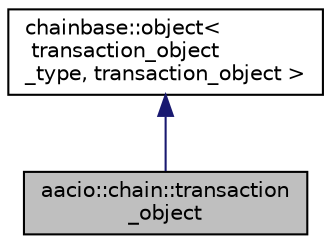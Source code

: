 digraph "aacio::chain::transaction_object"
{
  edge [fontname="Helvetica",fontsize="10",labelfontname="Helvetica",labelfontsize="10"];
  node [fontname="Helvetica",fontsize="10",shape=record];
  Node2 [label="aacio::chain::transaction\l_object",height=0.2,width=0.4,color="black", fillcolor="grey75", style="filled", fontcolor="black"];
  Node3 -> Node2 [dir="back",color="midnightblue",fontsize="10",style="solid",fontname="Helvetica"];
  Node3 [label="chainbase::object\<\l transaction_object\l_type, transaction_object \>",height=0.2,width=0.4,color="black", fillcolor="white", style="filled",URL="$structchainbase_1_1object.html"];
}
